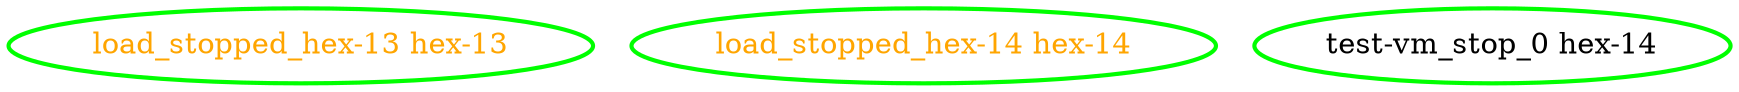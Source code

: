 digraph "g" {
"load_stopped_hex-13 hex-13" [ style=bold color="green" fontcolor="orange" ]
"load_stopped_hex-14 hex-14" [ style=bold color="green" fontcolor="orange" ]
"test-vm_stop_0 hex-14" [ style=bold color="green" fontcolor="black" ]
}
